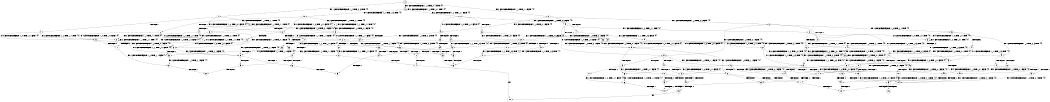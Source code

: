 digraph BCG {
size = "7, 10.5";
center = TRUE;
node [shape = circle];
0 [peripheries = 2];
0 -> 1 [label = "EX !1 !ATOMIC_EXCH_BRANCH (1, +1, TRUE, +0, 3, TRUE) !{0}"];
0 -> 2 [label = "EX !2 !ATOMIC_EXCH_BRANCH (1, +1, TRUE, +1, 1, FALSE) !{0}"];
0 -> 3 [label = "EX !0 !ATOMIC_EXCH_BRANCH (1, +0, TRUE, +0, 1, TRUE) !{0}"];
1 -> 4 [label = "TERMINATE !1"];
1 -> 5 [label = "EX !2 !ATOMIC_EXCH_BRANCH (1, +1, TRUE, +1, 1, TRUE) !{0}"];
1 -> 6 [label = "EX !0 !ATOMIC_EXCH_BRANCH (1, +0, TRUE, +0, 1, FALSE) !{0}"];
2 -> 7 [label = "TERMINATE !2"];
2 -> 8 [label = "EX !1 !ATOMIC_EXCH_BRANCH (1, +1, TRUE, +0, 3, FALSE) !{0}"];
2 -> 9 [label = "EX !0 !ATOMIC_EXCH_BRANCH (1, +0, TRUE, +0, 1, FALSE) !{0}"];
3 -> 10 [label = "EX !1 !ATOMIC_EXCH_BRANCH (1, +1, TRUE, +0, 3, TRUE) !{0}"];
3 -> 11 [label = "EX !2 !ATOMIC_EXCH_BRANCH (1, +1, TRUE, +1, 1, FALSE) !{0}"];
3 -> 3 [label = "EX !0 !ATOMIC_EXCH_BRANCH (1, +0, TRUE, +0, 1, TRUE) !{0}"];
4 -> 12 [label = "EX !2 !ATOMIC_EXCH_BRANCH (1, +1, TRUE, +1, 1, TRUE) !{0}"];
4 -> 13 [label = "EX !0 !ATOMIC_EXCH_BRANCH (1, +0, TRUE, +0, 1, FALSE) !{0}"];
5 -> 14 [label = "TERMINATE !1"];
5 -> 15 [label = "EX !0 !ATOMIC_EXCH_BRANCH (1, +0, TRUE, +0, 1, FALSE) !{0}"];
5 -> 5 [label = "EX !2 !ATOMIC_EXCH_BRANCH (1, +1, TRUE, +1, 1, TRUE) !{0}"];
6 -> 16 [label = "TERMINATE !1"];
6 -> 17 [label = "TERMINATE !0"];
6 -> 18 [label = "EX !2 !ATOMIC_EXCH_BRANCH (1, +1, TRUE, +1, 1, FALSE) !{0}"];
7 -> 19 [label = "EX !1 !ATOMIC_EXCH_BRANCH (1, +1, TRUE, +0, 3, FALSE) !{0}"];
7 -> 20 [label = "EX !0 !ATOMIC_EXCH_BRANCH (1, +0, TRUE, +0, 1, FALSE) !{0}"];
8 -> 21 [label = "TERMINATE !2"];
8 -> 22 [label = "EX !0 !ATOMIC_EXCH_BRANCH (1, +0, TRUE, +0, 1, FALSE) !{0}"];
8 -> 23 [label = "EX !1 !ATOMIC_EXCH_BRANCH (1, +0, TRUE, +1, 1, TRUE) !{0}"];
9 -> 24 [label = "TERMINATE !2"];
9 -> 25 [label = "TERMINATE !0"];
9 -> 18 [label = "EX !1 !ATOMIC_EXCH_BRANCH (1, +1, TRUE, +0, 3, TRUE) !{0}"];
10 -> 26 [label = "TERMINATE !1"];
10 -> 27 [label = "EX !2 !ATOMIC_EXCH_BRANCH (1, +1, TRUE, +1, 1, TRUE) !{0}"];
10 -> 6 [label = "EX !0 !ATOMIC_EXCH_BRANCH (1, +0, TRUE, +0, 1, FALSE) !{0}"];
11 -> 28 [label = "TERMINATE !2"];
11 -> 29 [label = "EX !1 !ATOMIC_EXCH_BRANCH (1, +1, TRUE, +0, 3, FALSE) !{0}"];
11 -> 9 [label = "EX !0 !ATOMIC_EXCH_BRANCH (1, +0, TRUE, +0, 1, FALSE) !{0}"];
12 -> 30 [label = "EX !0 !ATOMIC_EXCH_BRANCH (1, +0, TRUE, +0, 1, FALSE) !{0}"];
12 -> 12 [label = "EX !2 !ATOMIC_EXCH_BRANCH (1, +1, TRUE, +1, 1, TRUE) !{0}"];
13 -> 31 [label = "TERMINATE !0"];
13 -> 32 [label = "EX !2 !ATOMIC_EXCH_BRANCH (1, +1, TRUE, +1, 1, FALSE) !{0}"];
14 -> 30 [label = "EX !0 !ATOMIC_EXCH_BRANCH (1, +0, TRUE, +0, 1, FALSE) !{0}"];
14 -> 12 [label = "EX !2 !ATOMIC_EXCH_BRANCH (1, +1, TRUE, +1, 1, TRUE) !{0}"];
15 -> 33 [label = "TERMINATE !1"];
15 -> 34 [label = "TERMINATE !0"];
15 -> 18 [label = "EX !2 !ATOMIC_EXCH_BRANCH (1, +1, TRUE, +1, 1, FALSE) !{0}"];
16 -> 31 [label = "TERMINATE !0"];
16 -> 32 [label = "EX !2 !ATOMIC_EXCH_BRANCH (1, +1, TRUE, +1, 1, FALSE) !{0}"];
17 -> 35 [label = "TERMINATE !1"];
17 -> 36 [label = "EX !2 !ATOMIC_EXCH_BRANCH (1, +1, TRUE, +1, 1, FALSE) !{1}"];
18 -> 37 [label = "TERMINATE !1"];
18 -> 38 [label = "TERMINATE !2"];
18 -> 39 [label = "TERMINATE !0"];
19 -> 40 [label = "EX !0 !ATOMIC_EXCH_BRANCH (1, +0, TRUE, +0, 1, FALSE) !{0}"];
19 -> 41 [label = "EX !1 !ATOMIC_EXCH_BRANCH (1, +0, TRUE, +1, 1, TRUE) !{0}"];
20 -> 42 [label = "TERMINATE !0"];
20 -> 43 [label = "EX !1 !ATOMIC_EXCH_BRANCH (1, +1, TRUE, +0, 3, TRUE) !{0}"];
21 -> 40 [label = "EX !0 !ATOMIC_EXCH_BRANCH (1, +0, TRUE, +0, 1, FALSE) !{0}"];
21 -> 41 [label = "EX !1 !ATOMIC_EXCH_BRANCH (1, +0, TRUE, +1, 1, TRUE) !{0}"];
22 -> 44 [label = "TERMINATE !2"];
22 -> 45 [label = "TERMINATE !0"];
22 -> 46 [label = "EX !1 !ATOMIC_EXCH_BRANCH (1, +0, TRUE, +1, 1, FALSE) !{0}"];
23 -> 47 [label = "TERMINATE !2"];
23 -> 48 [label = "EX !0 !ATOMIC_EXCH_BRANCH (1, +0, TRUE, +0, 1, TRUE) !{0}"];
23 -> 49 [label = "EX !1 !ATOMIC_EXCH_BRANCH (1, +1, TRUE, +0, 3, TRUE) !{0}"];
24 -> 42 [label = "TERMINATE !0"];
24 -> 43 [label = "EX !1 !ATOMIC_EXCH_BRANCH (1, +1, TRUE, +0, 3, TRUE) !{0}"];
25 -> 50 [label = "TERMINATE !2"];
25 -> 36 [label = "EX !1 !ATOMIC_EXCH_BRANCH (1, +1, TRUE, +0, 3, TRUE) !{1}"];
26 -> 51 [label = "EX !2 !ATOMIC_EXCH_BRANCH (1, +1, TRUE, +1, 1, TRUE) !{0}"];
26 -> 13 [label = "EX !0 !ATOMIC_EXCH_BRANCH (1, +0, TRUE, +0, 1, FALSE) !{0}"];
27 -> 52 [label = "TERMINATE !1"];
27 -> 27 [label = "EX !2 !ATOMIC_EXCH_BRANCH (1, +1, TRUE, +1, 1, TRUE) !{0}"];
27 -> 15 [label = "EX !0 !ATOMIC_EXCH_BRANCH (1, +0, TRUE, +0, 1, FALSE) !{0}"];
28 -> 53 [label = "EX !1 !ATOMIC_EXCH_BRANCH (1, +1, TRUE, +0, 3, FALSE) !{0}"];
28 -> 20 [label = "EX !0 !ATOMIC_EXCH_BRANCH (1, +0, TRUE, +0, 1, FALSE) !{0}"];
29 -> 54 [label = "TERMINATE !2"];
29 -> 55 [label = "EX !1 !ATOMIC_EXCH_BRANCH (1, +0, TRUE, +1, 1, TRUE) !{0}"];
29 -> 22 [label = "EX !0 !ATOMIC_EXCH_BRANCH (1, +0, TRUE, +0, 1, FALSE) !{0}"];
30 -> 56 [label = "TERMINATE !0"];
30 -> 32 [label = "EX !2 !ATOMIC_EXCH_BRANCH (1, +1, TRUE, +1, 1, FALSE) !{0}"];
31 -> 57 [label = "EX !2 !ATOMIC_EXCH_BRANCH (1, +1, TRUE, +1, 1, FALSE) !{1}"];
32 -> 58 [label = "TERMINATE !2"];
32 -> 59 [label = "TERMINATE !0"];
33 -> 56 [label = "TERMINATE !0"];
33 -> 32 [label = "EX !2 !ATOMIC_EXCH_BRANCH (1, +1, TRUE, +1, 1, FALSE) !{0}"];
34 -> 60 [label = "TERMINATE !1"];
34 -> 36 [label = "EX !2 !ATOMIC_EXCH_BRANCH (1, +1, TRUE, +1, 1, FALSE) !{1}"];
35 -> 61 [label = "EX !2 !ATOMIC_EXCH_BRANCH (1, +1, TRUE, +1, 1, FALSE) !{2}"];
36 -> 62 [label = "TERMINATE !1"];
36 -> 63 [label = "TERMINATE !2"];
37 -> 58 [label = "TERMINATE !2"];
37 -> 59 [label = "TERMINATE !0"];
38 -> 64 [label = "TERMINATE !1"];
38 -> 65 [label = "TERMINATE !0"];
39 -> 62 [label = "TERMINATE !1"];
39 -> 63 [label = "TERMINATE !2"];
40 -> 66 [label = "TERMINATE !0"];
40 -> 67 [label = "EX !1 !ATOMIC_EXCH_BRANCH (1, +0, TRUE, +1, 1, FALSE) !{0}"];
41 -> 68 [label = "EX !0 !ATOMIC_EXCH_BRANCH (1, +0, TRUE, +0, 1, TRUE) !{0}"];
41 -> 69 [label = "EX !1 !ATOMIC_EXCH_BRANCH (1, +1, TRUE, +0, 3, TRUE) !{0}"];
42 -> 70 [label = "EX !1 !ATOMIC_EXCH_BRANCH (1, +1, TRUE, +0, 3, TRUE) !{1}"];
43 -> 64 [label = "TERMINATE !1"];
43 -> 65 [label = "TERMINATE !0"];
44 -> 66 [label = "TERMINATE !0"];
44 -> 67 [label = "EX !1 !ATOMIC_EXCH_BRANCH (1, +0, TRUE, +1, 1, FALSE) !{0}"];
45 -> 71 [label = "TERMINATE !2"];
45 -> 72 [label = "EX !1 !ATOMIC_EXCH_BRANCH (1, +0, TRUE, +1, 1, FALSE) !{1}"];
46 -> 73 [label = "TERMINATE !1"];
46 -> 74 [label = "TERMINATE !2"];
46 -> 75 [label = "TERMINATE !0"];
47 -> 68 [label = "EX !0 !ATOMIC_EXCH_BRANCH (1, +0, TRUE, +0, 1, TRUE) !{0}"];
47 -> 69 [label = "EX !1 !ATOMIC_EXCH_BRANCH (1, +1, TRUE, +0, 3, TRUE) !{0}"];
48 -> 76 [label = "TERMINATE !2"];
48 -> 77 [label = "EX !1 !ATOMIC_EXCH_BRANCH (1, +1, TRUE, +0, 3, TRUE) !{0}"];
48 -> 48 [label = "EX !0 !ATOMIC_EXCH_BRANCH (1, +0, TRUE, +0, 1, TRUE) !{0}"];
49 -> 78 [label = "TERMINATE !1"];
49 -> 79 [label = "TERMINATE !2"];
49 -> 80 [label = "EX !0 !ATOMIC_EXCH_BRANCH (1, +0, TRUE, +0, 1, FALSE) !{0}"];
50 -> 70 [label = "EX !1 !ATOMIC_EXCH_BRANCH (1, +1, TRUE, +0, 3, TRUE) !{1}"];
51 -> 51 [label = "EX !2 !ATOMIC_EXCH_BRANCH (1, +1, TRUE, +1, 1, TRUE) !{0}"];
51 -> 30 [label = "EX !0 !ATOMIC_EXCH_BRANCH (1, +0, TRUE, +0, 1, FALSE) !{0}"];
52 -> 51 [label = "EX !2 !ATOMIC_EXCH_BRANCH (1, +1, TRUE, +1, 1, TRUE) !{0}"];
52 -> 30 [label = "EX !0 !ATOMIC_EXCH_BRANCH (1, +0, TRUE, +0, 1, FALSE) !{0}"];
53 -> 81 [label = "EX !1 !ATOMIC_EXCH_BRANCH (1, +0, TRUE, +1, 1, TRUE) !{0}"];
53 -> 40 [label = "EX !0 !ATOMIC_EXCH_BRANCH (1, +0, TRUE, +0, 1, FALSE) !{0}"];
54 -> 81 [label = "EX !1 !ATOMIC_EXCH_BRANCH (1, +0, TRUE, +1, 1, TRUE) !{0}"];
54 -> 40 [label = "EX !0 !ATOMIC_EXCH_BRANCH (1, +0, TRUE, +0, 1, FALSE) !{0}"];
55 -> 76 [label = "TERMINATE !2"];
55 -> 77 [label = "EX !1 !ATOMIC_EXCH_BRANCH (1, +1, TRUE, +0, 3, TRUE) !{0}"];
55 -> 48 [label = "EX !0 !ATOMIC_EXCH_BRANCH (1, +0, TRUE, +0, 1, TRUE) !{0}"];
56 -> 57 [label = "EX !2 !ATOMIC_EXCH_BRANCH (1, +1, TRUE, +1, 1, FALSE) !{1}"];
57 -> 82 [label = "TERMINATE !2"];
58 -> 83 [label = "TERMINATE !0"];
59 -> 82 [label = "TERMINATE !2"];
60 -> 61 [label = "EX !2 !ATOMIC_EXCH_BRANCH (1, +1, TRUE, +1, 1, FALSE) !{2}"];
61 -> 84 [label = "TERMINATE !2"];
62 -> 84 [label = "TERMINATE !2"];
63 -> 85 [label = "TERMINATE !1"];
64 -> 83 [label = "TERMINATE !0"];
65 -> 85 [label = "TERMINATE !1"];
66 -> 86 [label = "EX !1 !ATOMIC_EXCH_BRANCH (1, +0, TRUE, +1, 1, FALSE) !{1}"];
67 -> 87 [label = "TERMINATE !1"];
67 -> 88 [label = "TERMINATE !0"];
68 -> 89 [label = "EX !1 !ATOMIC_EXCH_BRANCH (1, +1, TRUE, +0, 3, TRUE) !{0}"];
68 -> 68 [label = "EX !0 !ATOMIC_EXCH_BRANCH (1, +0, TRUE, +0, 1, TRUE) !{0}"];
69 -> 90 [label = "TERMINATE !1"];
69 -> 91 [label = "EX !0 !ATOMIC_EXCH_BRANCH (1, +0, TRUE, +0, 1, FALSE) !{0}"];
70 -> 85 [label = "TERMINATE !1"];
71 -> 86 [label = "EX !1 !ATOMIC_EXCH_BRANCH (1, +0, TRUE, +1, 1, FALSE) !{1}"];
72 -> 92 [label = "TERMINATE !1"];
72 -> 93 [label = "TERMINATE !2"];
73 -> 94 [label = "TERMINATE !2"];
73 -> 95 [label = "TERMINATE !0"];
74 -> 87 [label = "TERMINATE !1"];
74 -> 88 [label = "TERMINATE !0"];
75 -> 92 [label = "TERMINATE !1"];
75 -> 93 [label = "TERMINATE !2"];
76 -> 89 [label = "EX !1 !ATOMIC_EXCH_BRANCH (1, +1, TRUE, +0, 3, TRUE) !{0}"];
76 -> 68 [label = "EX !0 !ATOMIC_EXCH_BRANCH (1, +0, TRUE, +0, 1, TRUE) !{0}"];
77 -> 96 [label = "TERMINATE !1"];
77 -> 97 [label = "TERMINATE !2"];
77 -> 80 [label = "EX !0 !ATOMIC_EXCH_BRANCH (1, +0, TRUE, +0, 1, FALSE) !{0}"];
78 -> 98 [label = "TERMINATE !2"];
78 -> 99 [label = "EX !0 !ATOMIC_EXCH_BRANCH (1, +0, TRUE, +0, 1, FALSE) !{0}"];
79 -> 90 [label = "TERMINATE !1"];
79 -> 91 [label = "EX !0 !ATOMIC_EXCH_BRANCH (1, +0, TRUE, +0, 1, FALSE) !{0}"];
80 -> 73 [label = "TERMINATE !1"];
80 -> 74 [label = "TERMINATE !2"];
80 -> 75 [label = "TERMINATE !0"];
81 -> 89 [label = "EX !1 !ATOMIC_EXCH_BRANCH (1, +1, TRUE, +0, 3, TRUE) !{0}"];
81 -> 68 [label = "EX !0 !ATOMIC_EXCH_BRANCH (1, +0, TRUE, +0, 1, TRUE) !{0}"];
84 -> 100 [label = "exit"];
86 -> 101 [label = "TERMINATE !1"];
87 -> 102 [label = "TERMINATE !0"];
88 -> 101 [label = "TERMINATE !1"];
89 -> 103 [label = "TERMINATE !1"];
89 -> 91 [label = "EX !0 !ATOMIC_EXCH_BRANCH (1, +0, TRUE, +0, 1, FALSE) !{0}"];
90 -> 104 [label = "EX !0 !ATOMIC_EXCH_BRANCH (1, +0, TRUE, +0, 1, FALSE) !{0}"];
91 -> 87 [label = "TERMINATE !1"];
91 -> 88 [label = "TERMINATE !0"];
92 -> 105 [label = "TERMINATE !2"];
93 -> 101 [label = "TERMINATE !1"];
94 -> 102 [label = "TERMINATE !0"];
95 -> 106 [label = "TERMINATE !2"];
96 -> 107 [label = "TERMINATE !2"];
96 -> 99 [label = "EX !0 !ATOMIC_EXCH_BRANCH (1, +0, TRUE, +0, 1, FALSE) !{0}"];
97 -> 103 [label = "TERMINATE !1"];
97 -> 91 [label = "EX !0 !ATOMIC_EXCH_BRANCH (1, +0, TRUE, +0, 1, FALSE) !{0}"];
98 -> 104 [label = "EX !0 !ATOMIC_EXCH_BRANCH (1, +0, TRUE, +0, 1, FALSE) !{0}"];
99 -> 94 [label = "TERMINATE !2"];
99 -> 95 [label = "TERMINATE !0"];
103 -> 104 [label = "EX !0 !ATOMIC_EXCH_BRANCH (1, +0, TRUE, +0, 1, FALSE) !{0}"];
104 -> 102 [label = "TERMINATE !0"];
105 -> 100 [label = "exit"];
107 -> 104 [label = "EX !0 !ATOMIC_EXCH_BRANCH (1, +0, TRUE, +0, 1, FALSE) !{0}"];
}
